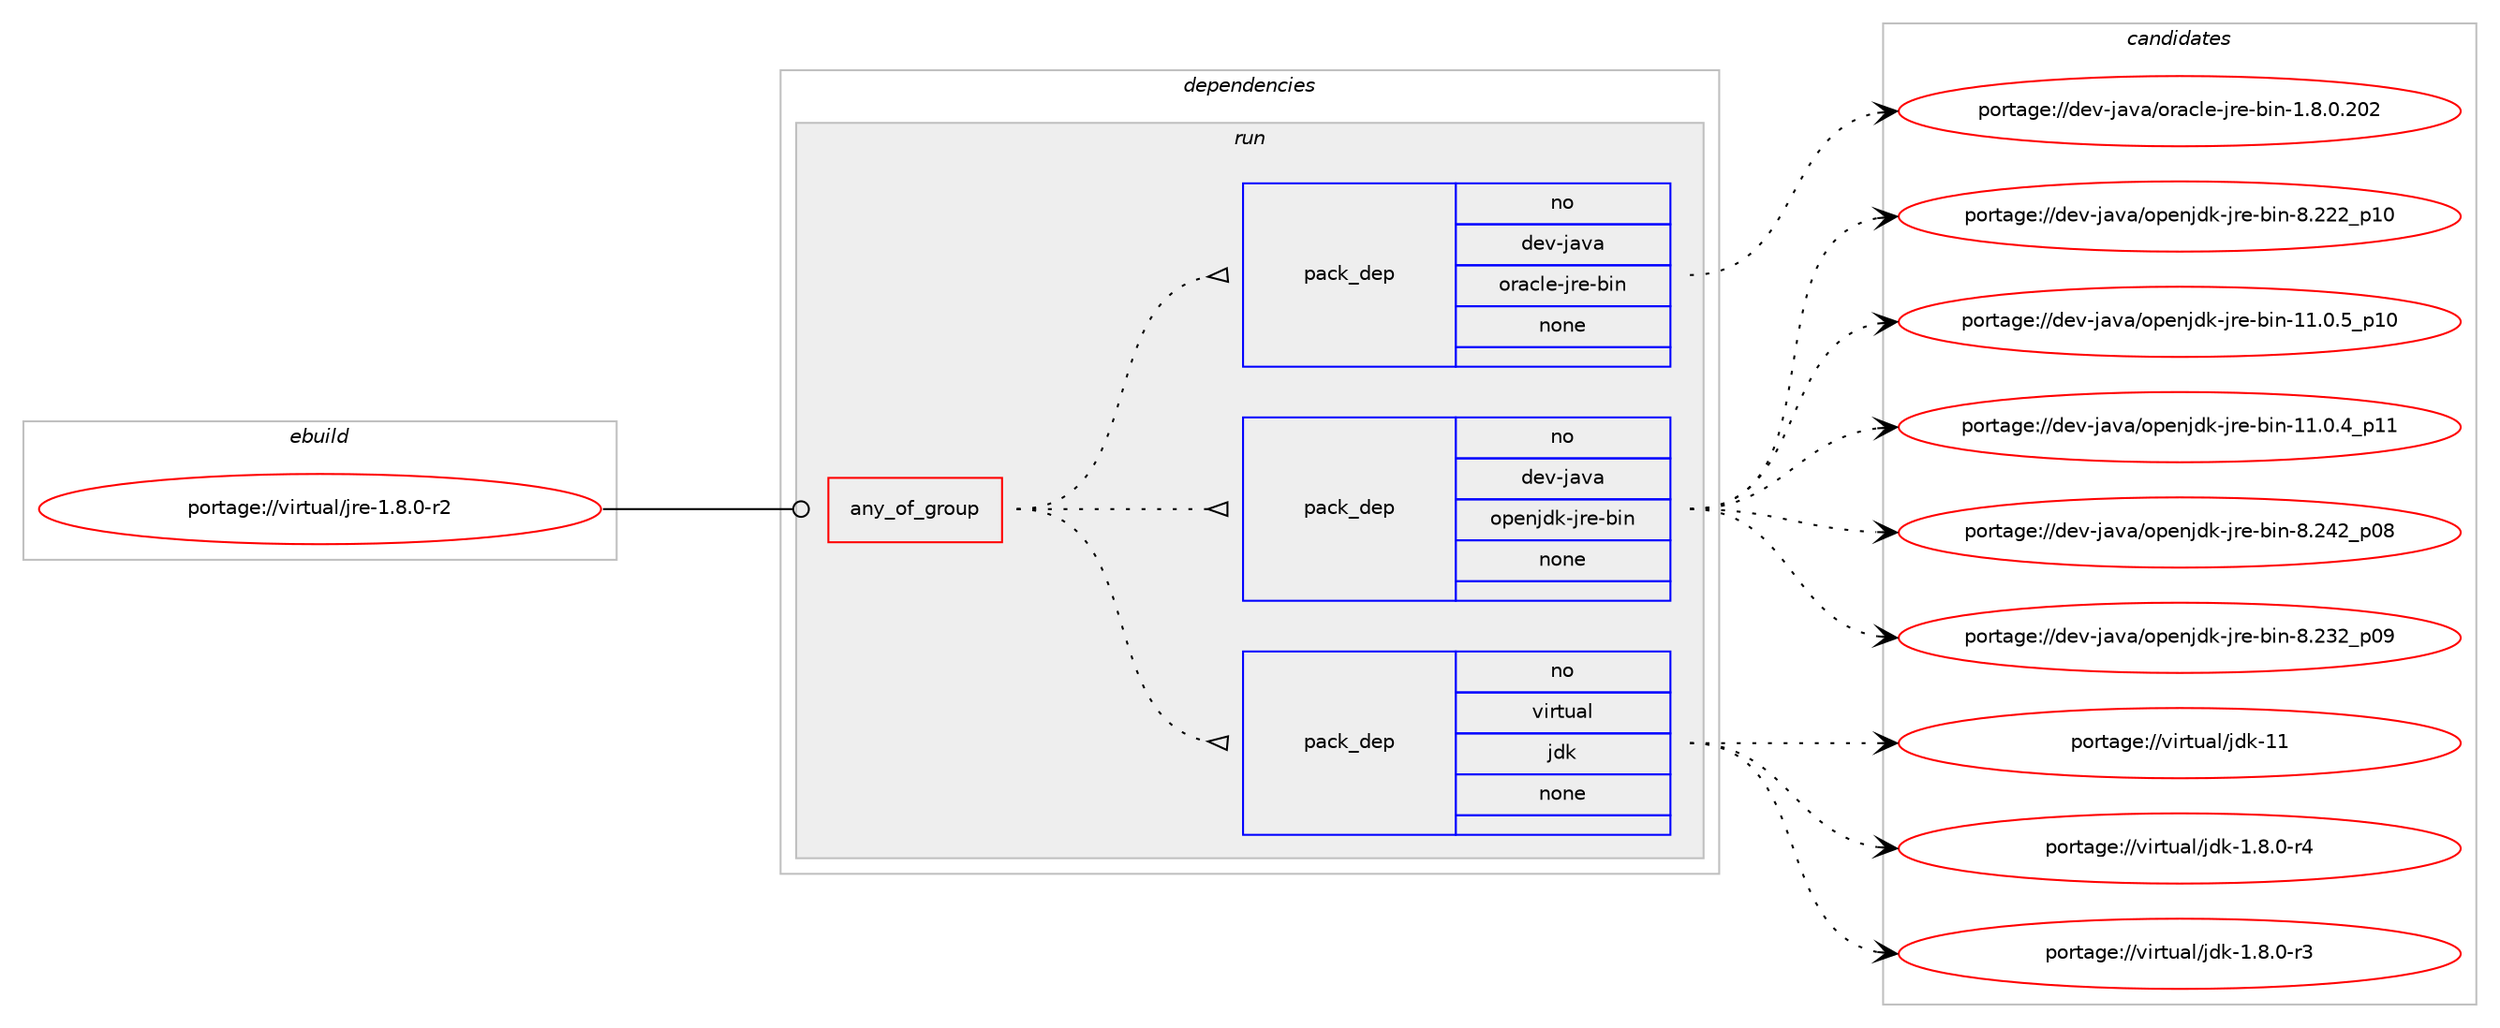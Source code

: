 digraph prolog {

# *************
# Graph options
# *************

newrank=true;
concentrate=true;
compound=true;
graph [rankdir=LR,fontname=Helvetica,fontsize=10,ranksep=1.5];#, ranksep=2.5, nodesep=0.2];
edge  [arrowhead=vee];
node  [fontname=Helvetica,fontsize=10];

# **********
# The ebuild
# **********

subgraph cluster_leftcol {
color=gray;
rank=same;
label=<<i>ebuild</i>>;
id [label="portage://virtual/jre-1.8.0-r2", color=red, width=4, href="../virtual/jre-1.8.0-r2.svg"];
}

# ****************
# The dependencies
# ****************

subgraph cluster_midcol {
color=gray;
label=<<i>dependencies</i>>;
subgraph cluster_compile {
fillcolor="#eeeeee";
style=filled;
label=<<i>compile</i>>;
}
subgraph cluster_compileandrun {
fillcolor="#eeeeee";
style=filled;
label=<<i>compile and run</i>>;
}
subgraph cluster_run {
fillcolor="#eeeeee";
style=filled;
label=<<i>run</i>>;
subgraph any793 {
dependency38521 [label=<<TABLE BORDER="0" CELLBORDER="1" CELLSPACING="0" CELLPADDING="4"><TR><TD CELLPADDING="10">any_of_group</TD></TR></TABLE>>, shape=none, color=red];subgraph pack30792 {
dependency38522 [label=<<TABLE BORDER="0" CELLBORDER="1" CELLSPACING="0" CELLPADDING="4" WIDTH="220"><TR><TD ROWSPAN="6" CELLPADDING="30">pack_dep</TD></TR><TR><TD WIDTH="110">no</TD></TR><TR><TD>virtual</TD></TR><TR><TD>jdk</TD></TR><TR><TD>none</TD></TR><TR><TD></TD></TR></TABLE>>, shape=none, color=blue];
}
dependency38521:e -> dependency38522:w [weight=20,style="dotted",arrowhead="oinv"];
subgraph pack30793 {
dependency38523 [label=<<TABLE BORDER="0" CELLBORDER="1" CELLSPACING="0" CELLPADDING="4" WIDTH="220"><TR><TD ROWSPAN="6" CELLPADDING="30">pack_dep</TD></TR><TR><TD WIDTH="110">no</TD></TR><TR><TD>dev-java</TD></TR><TR><TD>openjdk-jre-bin</TD></TR><TR><TD>none</TD></TR><TR><TD></TD></TR></TABLE>>, shape=none, color=blue];
}
dependency38521:e -> dependency38523:w [weight=20,style="dotted",arrowhead="oinv"];
subgraph pack30794 {
dependency38524 [label=<<TABLE BORDER="0" CELLBORDER="1" CELLSPACING="0" CELLPADDING="4" WIDTH="220"><TR><TD ROWSPAN="6" CELLPADDING="30">pack_dep</TD></TR><TR><TD WIDTH="110">no</TD></TR><TR><TD>dev-java</TD></TR><TR><TD>oracle-jre-bin</TD></TR><TR><TD>none</TD></TR><TR><TD></TD></TR></TABLE>>, shape=none, color=blue];
}
dependency38521:e -> dependency38524:w [weight=20,style="dotted",arrowhead="oinv"];
}
id:e -> dependency38521:w [weight=20,style="solid",arrowhead="odot"];
}
}

# **************
# The candidates
# **************

subgraph cluster_choices {
rank=same;
color=gray;
label=<<i>candidates</i>>;

subgraph choice30792 {
color=black;
nodesep=1;
choice1181051141161179710847106100107454949 [label="portage://virtual/jdk-11", color=red, width=4,href="../virtual/jdk-11.svg"];
choice11810511411611797108471061001074549465646484511452 [label="portage://virtual/jdk-1.8.0-r4", color=red, width=4,href="../virtual/jdk-1.8.0-r4.svg"];
choice11810511411611797108471061001074549465646484511451 [label="portage://virtual/jdk-1.8.0-r3", color=red, width=4,href="../virtual/jdk-1.8.0-r3.svg"];
dependency38522:e -> choice1181051141161179710847106100107454949:w [style=dotted,weight="100"];
dependency38522:e -> choice11810511411611797108471061001074549465646484511452:w [style=dotted,weight="100"];
dependency38522:e -> choice11810511411611797108471061001074549465646484511451:w [style=dotted,weight="100"];
}
subgraph choice30793 {
color=black;
nodesep=1;
choice10010111845106971189747111112101110106100107451061141014598105110455646505250951124856 [label="portage://dev-java/openjdk-jre-bin-8.242_p08", color=red, width=4,href="../dev-java/openjdk-jre-bin-8.242_p08.svg"];
choice10010111845106971189747111112101110106100107451061141014598105110455646505150951124857 [label="portage://dev-java/openjdk-jre-bin-8.232_p09", color=red, width=4,href="../dev-java/openjdk-jre-bin-8.232_p09.svg"];
choice10010111845106971189747111112101110106100107451061141014598105110455646505050951124948 [label="portage://dev-java/openjdk-jre-bin-8.222_p10", color=red, width=4,href="../dev-java/openjdk-jre-bin-8.222_p10.svg"];
choice1001011184510697118974711111210111010610010745106114101459810511045494946484653951124948 [label="portage://dev-java/openjdk-jre-bin-11.0.5_p10", color=red, width=4,href="../dev-java/openjdk-jre-bin-11.0.5_p10.svg"];
choice1001011184510697118974711111210111010610010745106114101459810511045494946484652951124949 [label="portage://dev-java/openjdk-jre-bin-11.0.4_p11", color=red, width=4,href="../dev-java/openjdk-jre-bin-11.0.4_p11.svg"];
dependency38523:e -> choice10010111845106971189747111112101110106100107451061141014598105110455646505250951124856:w [style=dotted,weight="100"];
dependency38523:e -> choice10010111845106971189747111112101110106100107451061141014598105110455646505150951124857:w [style=dotted,weight="100"];
dependency38523:e -> choice10010111845106971189747111112101110106100107451061141014598105110455646505050951124948:w [style=dotted,weight="100"];
dependency38523:e -> choice1001011184510697118974711111210111010610010745106114101459810511045494946484653951124948:w [style=dotted,weight="100"];
dependency38523:e -> choice1001011184510697118974711111210111010610010745106114101459810511045494946484652951124949:w [style=dotted,weight="100"];
}
subgraph choice30794 {
color=black;
nodesep=1;
choice10010111845106971189747111114979910810145106114101459810511045494656464846504850 [label="portage://dev-java/oracle-jre-bin-1.8.0.202", color=red, width=4,href="../dev-java/oracle-jre-bin-1.8.0.202.svg"];
dependency38524:e -> choice10010111845106971189747111114979910810145106114101459810511045494656464846504850:w [style=dotted,weight="100"];
}
}

}
